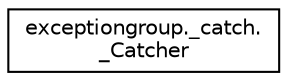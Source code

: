 digraph "Graphical Class Hierarchy"
{
 // LATEX_PDF_SIZE
  edge [fontname="Helvetica",fontsize="10",labelfontname="Helvetica",labelfontsize="10"];
  node [fontname="Helvetica",fontsize="10",shape=record];
  rankdir="LR";
  Node0 [label="exceptiongroup._catch.\l_Catcher",height=0.2,width=0.4,color="black", fillcolor="white", style="filled",URL="$classexceptiongroup_1_1__catch_1_1__Catcher.html",tooltip=" "];
}
